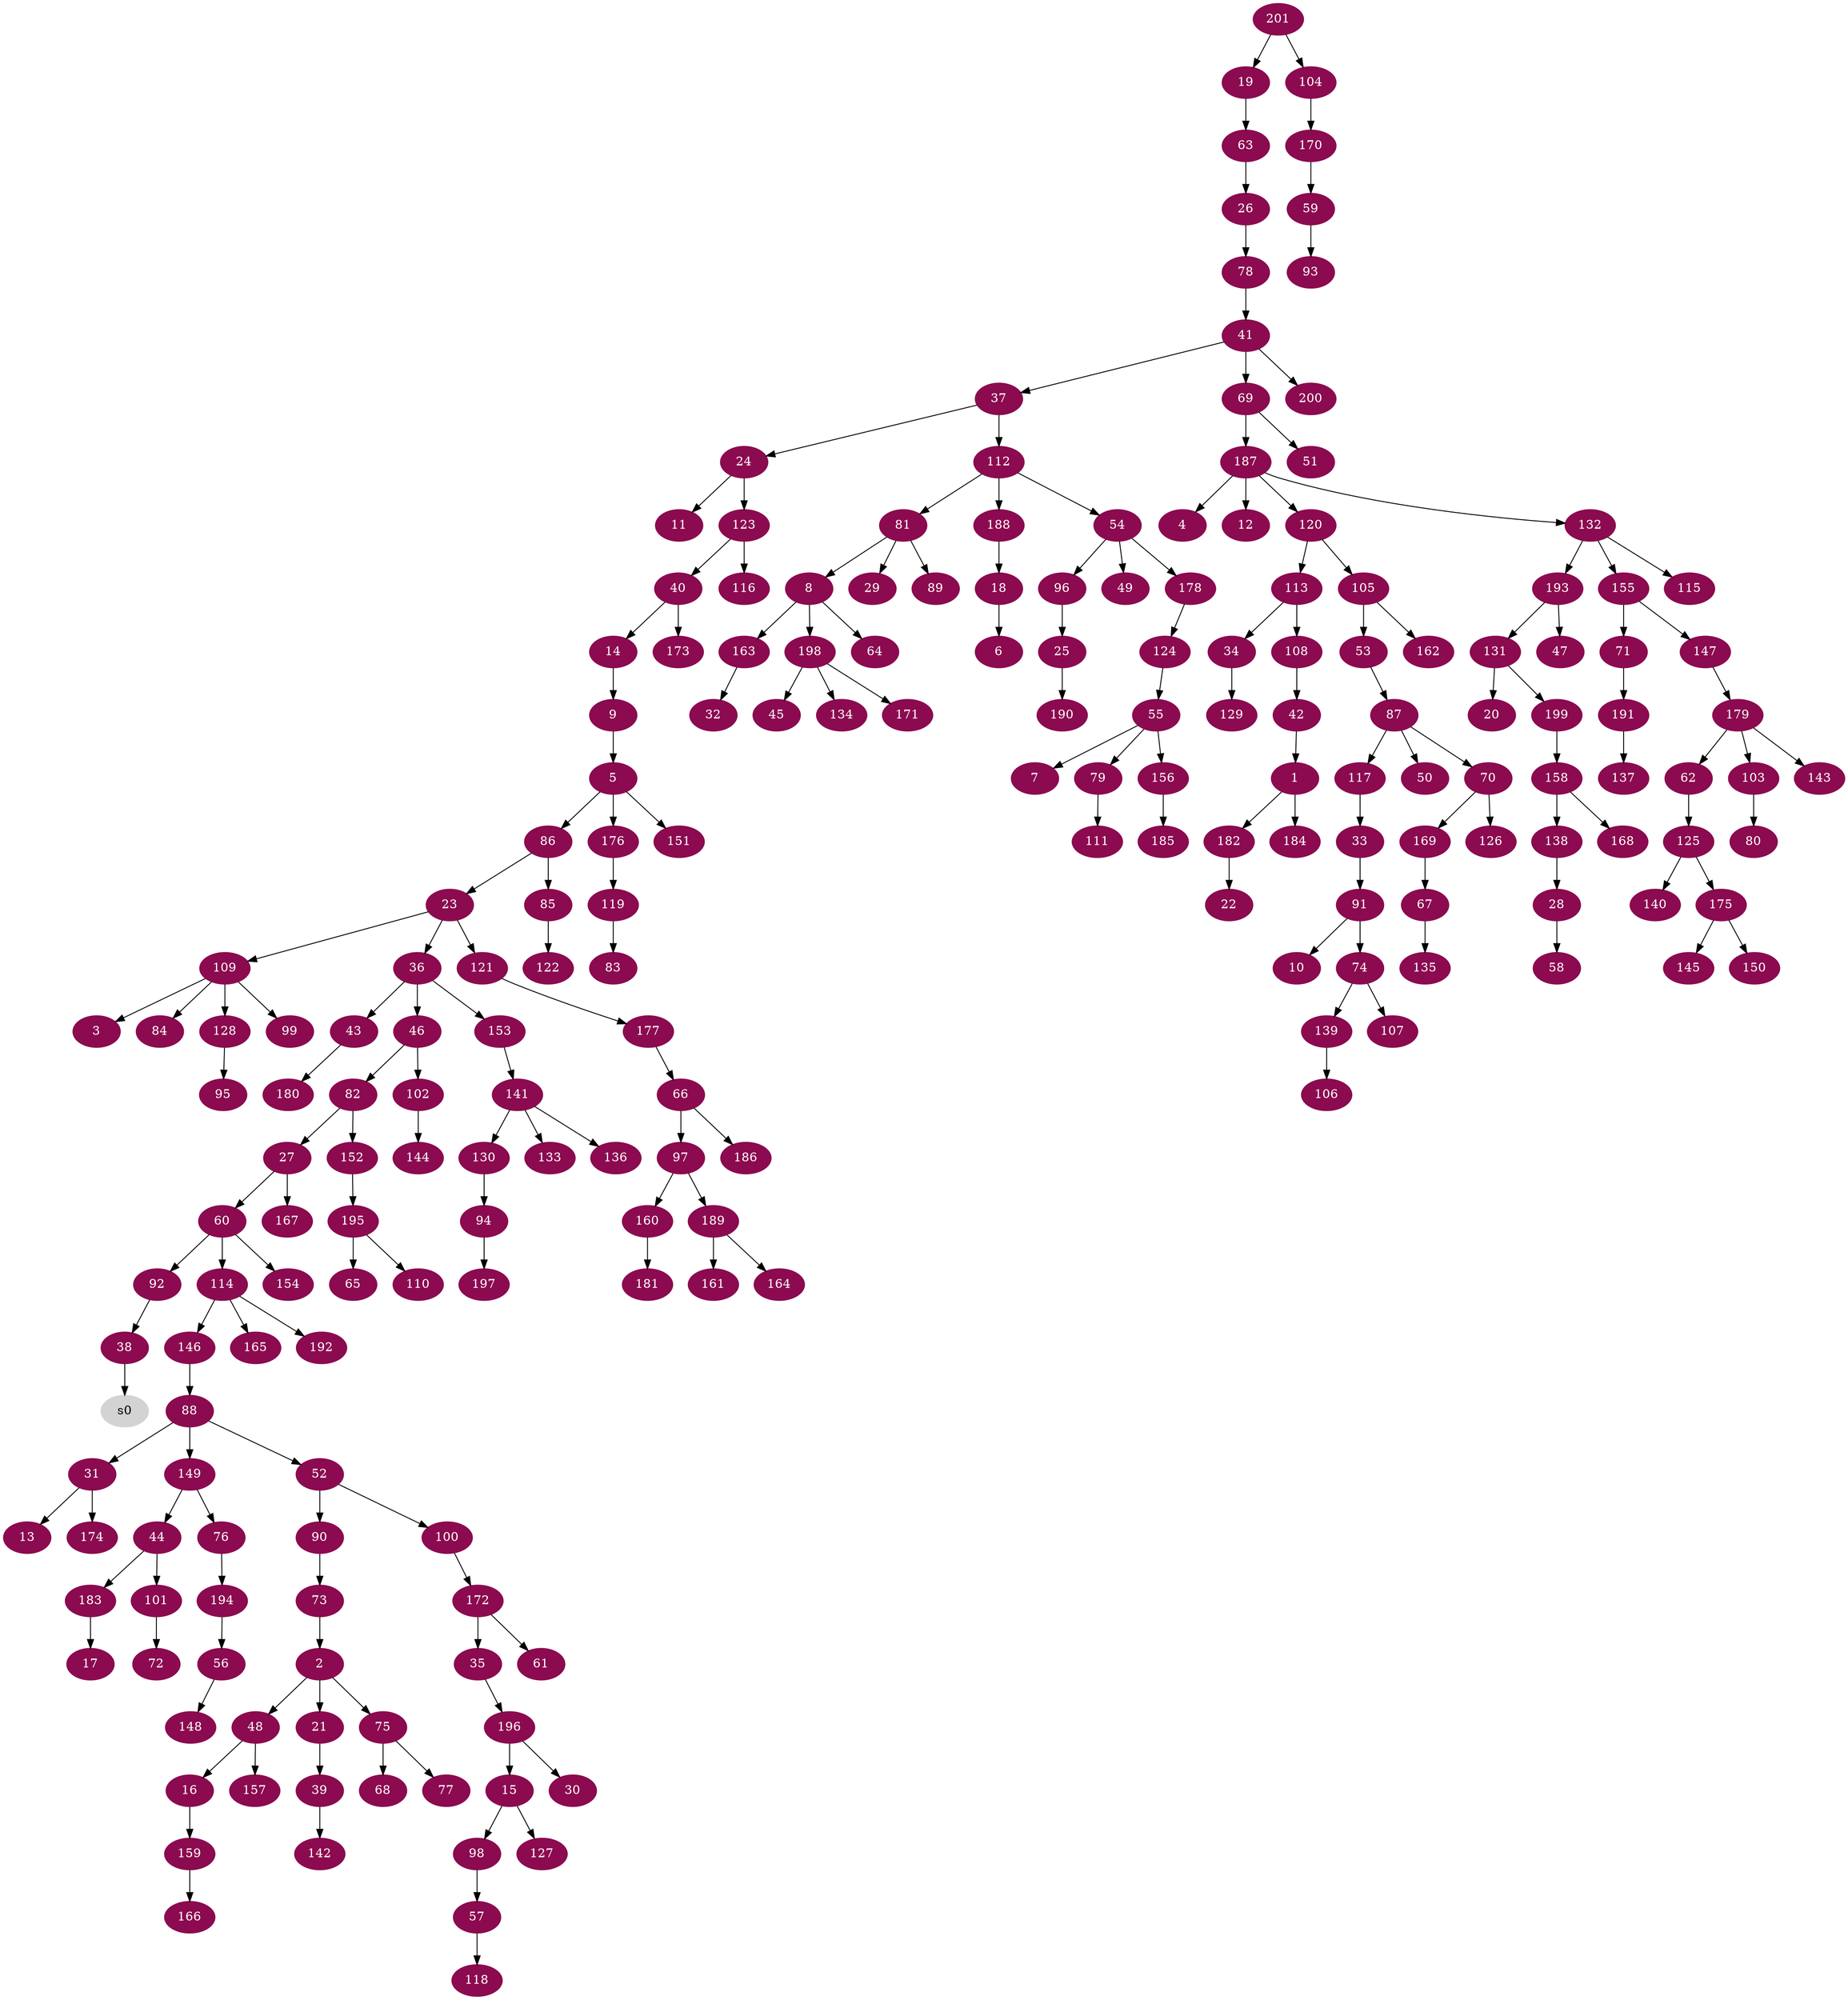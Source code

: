 digraph G {
node [color=deeppink4, style=filled, fontcolor=white];
42 -> 1;
73 -> 2;
109 -> 3;
187 -> 4;
9 -> 5;
18 -> 6;
55 -> 7;
81 -> 8;
14 -> 9;
91 -> 10;
24 -> 11;
187 -> 12;
31 -> 13;
40 -> 14;
196 -> 15;
48 -> 16;
183 -> 17;
188 -> 18;
201 -> 19;
131 -> 20;
2 -> 21;
182 -> 22;
86 -> 23;
37 -> 24;
96 -> 25;
63 -> 26;
82 -> 27;
138 -> 28;
81 -> 29;
196 -> 30;
88 -> 31;
163 -> 32;
117 -> 33;
113 -> 34;
172 -> 35;
23 -> 36;
41 -> 37;
92 -> 38;
21 -> 39;
123 -> 40;
78 -> 41;
108 -> 42;
36 -> 43;
149 -> 44;
198 -> 45;
36 -> 46;
193 -> 47;
2 -> 48;
54 -> 49;
87 -> 50;
69 -> 51;
88 -> 52;
105 -> 53;
112 -> 54;
124 -> 55;
194 -> 56;
98 -> 57;
28 -> 58;
170 -> 59;
27 -> 60;
172 -> 61;
179 -> 62;
19 -> 63;
8 -> 64;
195 -> 65;
177 -> 66;
169 -> 67;
75 -> 68;
41 -> 69;
87 -> 70;
155 -> 71;
101 -> 72;
90 -> 73;
91 -> 74;
2 -> 75;
149 -> 76;
75 -> 77;
26 -> 78;
55 -> 79;
103 -> 80;
112 -> 81;
46 -> 82;
119 -> 83;
109 -> 84;
86 -> 85;
5 -> 86;
53 -> 87;
146 -> 88;
81 -> 89;
52 -> 90;
33 -> 91;
60 -> 92;
59 -> 93;
130 -> 94;
128 -> 95;
54 -> 96;
66 -> 97;
15 -> 98;
109 -> 99;
52 -> 100;
44 -> 101;
46 -> 102;
179 -> 103;
201 -> 104;
120 -> 105;
139 -> 106;
74 -> 107;
113 -> 108;
23 -> 109;
195 -> 110;
79 -> 111;
37 -> 112;
120 -> 113;
60 -> 114;
132 -> 115;
123 -> 116;
87 -> 117;
57 -> 118;
176 -> 119;
187 -> 120;
23 -> 121;
85 -> 122;
24 -> 123;
178 -> 124;
62 -> 125;
70 -> 126;
15 -> 127;
109 -> 128;
34 -> 129;
141 -> 130;
193 -> 131;
187 -> 132;
141 -> 133;
198 -> 134;
67 -> 135;
141 -> 136;
191 -> 137;
158 -> 138;
74 -> 139;
125 -> 140;
153 -> 141;
39 -> 142;
179 -> 143;
102 -> 144;
175 -> 145;
114 -> 146;
155 -> 147;
56 -> 148;
88 -> 149;
175 -> 150;
5 -> 151;
82 -> 152;
36 -> 153;
60 -> 154;
132 -> 155;
55 -> 156;
48 -> 157;
199 -> 158;
16 -> 159;
97 -> 160;
189 -> 161;
105 -> 162;
8 -> 163;
189 -> 164;
114 -> 165;
159 -> 166;
27 -> 167;
158 -> 168;
70 -> 169;
104 -> 170;
198 -> 171;
100 -> 172;
40 -> 173;
31 -> 174;
125 -> 175;
5 -> 176;
121 -> 177;
54 -> 178;
147 -> 179;
43 -> 180;
160 -> 181;
1 -> 182;
44 -> 183;
1 -> 184;
156 -> 185;
66 -> 186;
69 -> 187;
112 -> 188;
97 -> 189;
25 -> 190;
71 -> 191;
114 -> 192;
132 -> 193;
76 -> 194;
152 -> 195;
35 -> 196;
94 -> 197;
8 -> 198;
131 -> 199;
41 -> 200;
node [color=lightgrey, style=filled, fontcolor=black];
38 -> s0;
}
